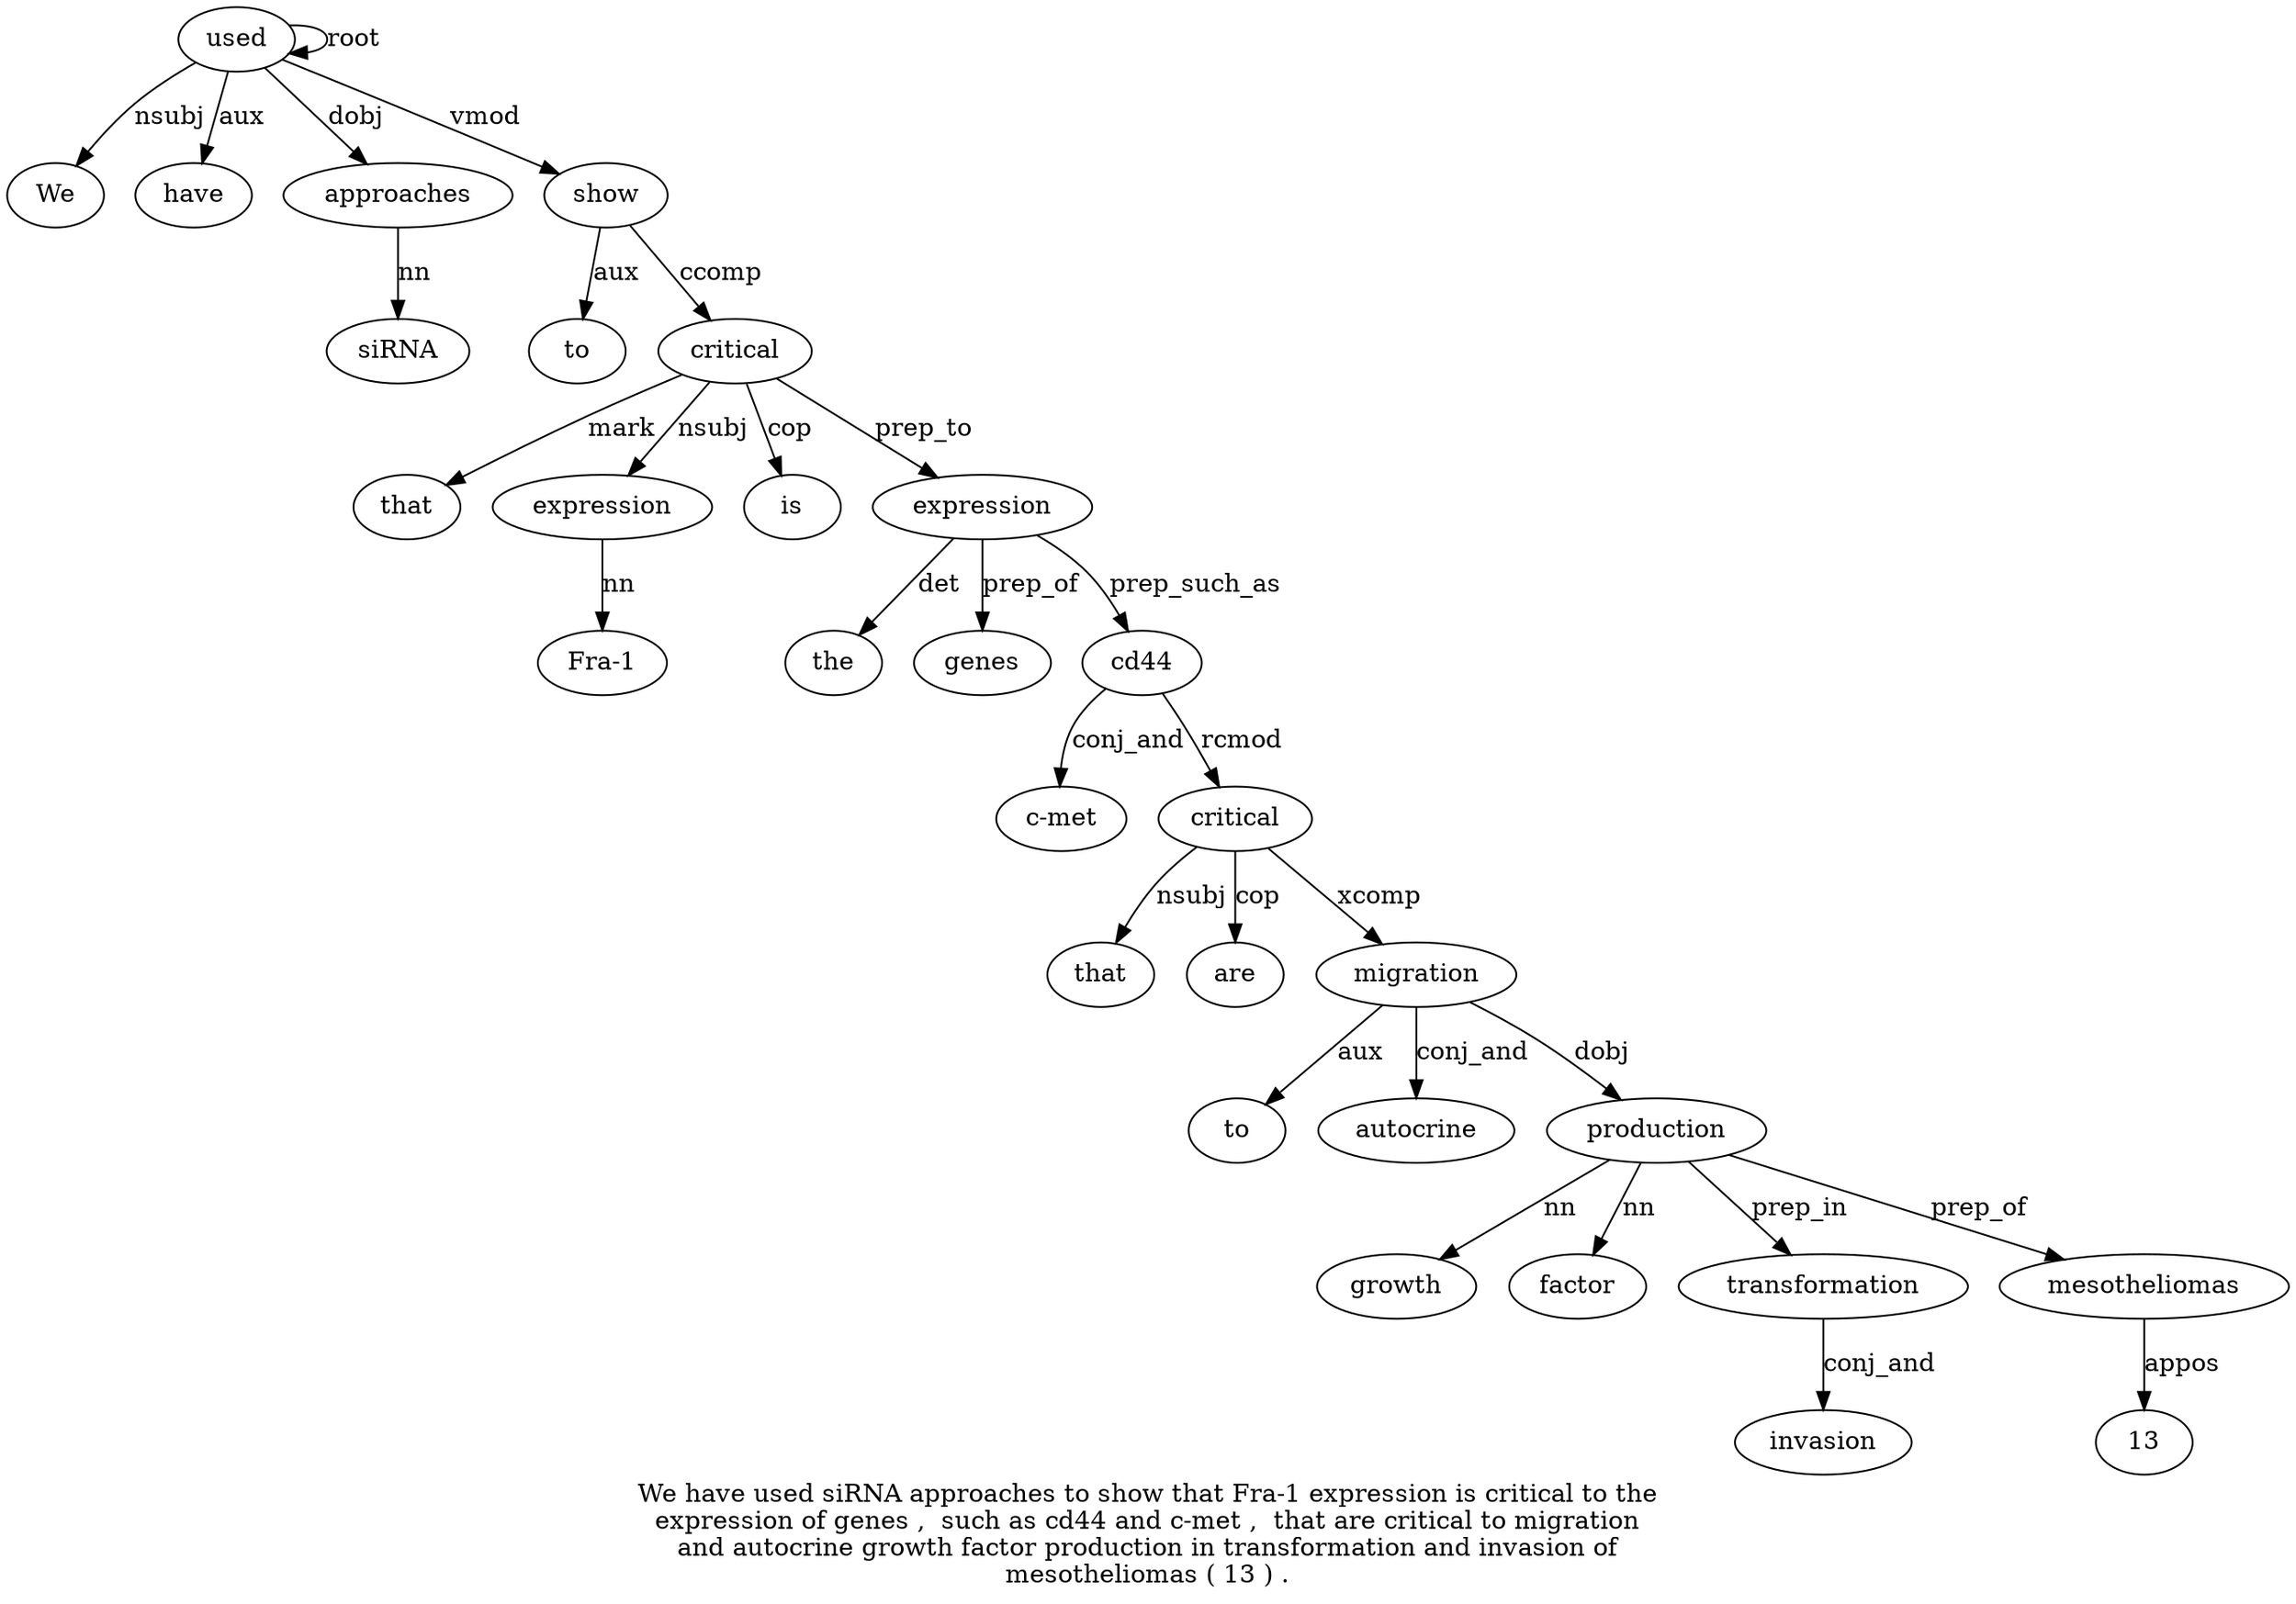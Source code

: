 digraph "We have used siRNA approaches to show that Fra-1 expression is critical to the expression of genes ,  such as cd44 and c-met ,  that are critical to migration and autocrine growth factor production in transformation and invasion of mesotheliomas ( 13 ) ." {
label="We have used siRNA approaches to show that Fra-1 expression is critical to the
expression of genes ,  such as cd44 and c-met ,  that are critical to migration
and autocrine growth factor production in transformation and invasion of
mesotheliomas ( 13 ) .";
used3 [style=filled, fillcolor=white, label=used];
We1 [style=filled, fillcolor=white, label=We];
used3 -> We1  [label=nsubj];
have2 [style=filled, fillcolor=white, label=have];
used3 -> have2  [label=aux];
used3 -> used3  [label=root];
approaches5 [style=filled, fillcolor=white, label=approaches];
siRNA4 [style=filled, fillcolor=white, label=siRNA];
approaches5 -> siRNA4  [label=nn];
used3 -> approaches5  [label=dobj];
show7 [style=filled, fillcolor=white, label=show];
to6 [style=filled, fillcolor=white, label=to];
show7 -> to6  [label=aux];
used3 -> show7  [label=vmod];
critical12 [style=filled, fillcolor=white, label=critical];
that8 [style=filled, fillcolor=white, label=that];
critical12 -> that8  [label=mark];
expression10 [style=filled, fillcolor=white, label=expression];
"Fra-19" [style=filled, fillcolor=white, label="Fra-1"];
expression10 -> "Fra-19"  [label=nn];
critical12 -> expression10  [label=nsubj];
is11 [style=filled, fillcolor=white, label=is];
critical12 -> is11  [label=cop];
show7 -> critical12  [label=ccomp];
expression15 [style=filled, fillcolor=white, label=expression];
the14 [style=filled, fillcolor=white, label=the];
expression15 -> the14  [label=det];
critical12 -> expression15  [label=prep_to];
genes17 [style=filled, fillcolor=white, label=genes];
expression15 -> genes17  [label=prep_of];
cd4421 [style=filled, fillcolor=white, label=cd44];
expression15 -> cd4421  [label=prep_such_as];
"c-met23" [style=filled, fillcolor=white, label="c-met"];
cd4421 -> "c-met23"  [label=conj_and];
critical27 [style=filled, fillcolor=white, label=critical];
that25 [style=filled, fillcolor=white, label=that];
critical27 -> that25  [label=nsubj];
are26 [style=filled, fillcolor=white, label=are];
critical27 -> are26  [label=cop];
cd4421 -> critical27  [label=rcmod];
migration29 [style=filled, fillcolor=white, label=migration];
to28 [style=filled, fillcolor=white, label=to];
migration29 -> to28  [label=aux];
critical27 -> migration29  [label=xcomp];
autocrine31 [style=filled, fillcolor=white, label=autocrine];
migration29 -> autocrine31  [label=conj_and];
production34 [style=filled, fillcolor=white, label=production];
growth32 [style=filled, fillcolor=white, label=growth];
production34 -> growth32  [label=nn];
factor33 [style=filled, fillcolor=white, label=factor];
production34 -> factor33  [label=nn];
migration29 -> production34  [label=dobj];
transformation36 [style=filled, fillcolor=white, label=transformation];
production34 -> transformation36  [label=prep_in];
invasion38 [style=filled, fillcolor=white, label=invasion];
transformation36 -> invasion38  [label=conj_and];
mesotheliomas40 [style=filled, fillcolor=white, label=mesotheliomas];
production34 -> mesotheliomas40  [label=prep_of];
1342 [style=filled, fillcolor=white, label=13];
mesotheliomas40 -> 1342  [label=appos];
}
